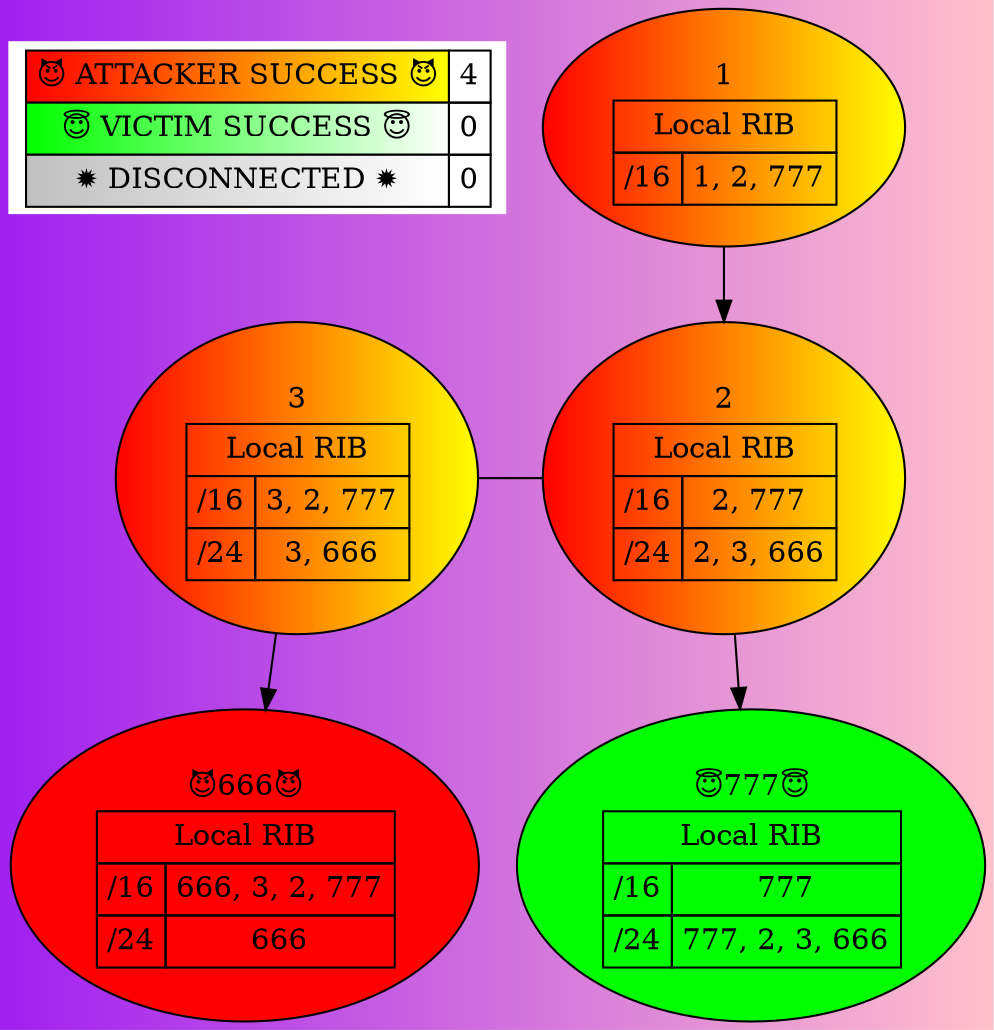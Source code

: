 digraph {
	bgcolor="purple:pink"
	Legend [label=<<TABLE BORDER="0" CELLBORDER="1" CELLSPACING="0" CELLPADDING="4">
                      <TR>
                        <TD BGCOLOR="red:yellow">&#128520; ATTACKER SUCCESS &#128520;</TD>
                        <TD>4</TD>
                      </TR>
                      <TR>
                        <TD BGCOLOR="green:white">&#128519; VICTIM SUCCESS &#128519;</TD>
                        <TD>0</TD>
                      </TR>
                      <TR>
                        <TD BGCOLOR="grey:white">&#10041; DISCONNECTED &#10041;</TD>
                        <TD>0</TD>
                      </TR>
                    </TABLE>> color=black fillcolor=white shape=plaintext style=filled]
	1 [label=<
                    <TABLE BORDER="0" CELLBORDER="1" CELLSPACING="0" CELLPADDING="4">
                      <TR>
                        <TD COLSPAN="3" BORDER="0">1</TD>
                      </TR><TR>
                    <TD COLSPAN="3">Local RIB</TD>
                  </TR><TR>
                        <TD>/16</TD>
                        <TD>1, 2, 777</TD>
                      </TR></TABLE>> color=black fillcolor="red:yellow" style=filled]
	2 [label=<
                    <TABLE BORDER="0" CELLBORDER="1" CELLSPACING="0" CELLPADDING="4">
                      <TR>
                        <TD COLSPAN="3" BORDER="0">2</TD>
                      </TR><TR>
                    <TD COLSPAN="3">Local RIB</TD>
                  </TR><TR>
                        <TD>/16</TD>
                        <TD>2, 777</TD>
                      </TR><TR>
                        <TD>/24</TD>
                        <TD>2, 3, 666</TD>
                      </TR></TABLE>> color=black fillcolor="red:yellow" style=filled]
	3 [label=<
                    <TABLE BORDER="0" CELLBORDER="1" CELLSPACING="0" CELLPADDING="4">
                      <TR>
                        <TD COLSPAN="3" BORDER="0">3</TD>
                      </TR><TR>
                    <TD COLSPAN="3">Local RIB</TD>
                  </TR><TR>
                        <TD>/16</TD>
                        <TD>3, 2, 777</TD>
                      </TR><TR>
                        <TD>/24</TD>
                        <TD>3, 666</TD>
                      </TR></TABLE>> color=black fillcolor="red:yellow" style=filled]
	666 [label=<
                    <TABLE BORDER="0" CELLBORDER="1" CELLSPACING="0" CELLPADDING="4">
                      <TR>
                        <TD COLSPAN="3" BORDER="0">&#128520;666&#128520;</TD>
                      </TR><TR>
                    <TD COLSPAN="3">Local RIB</TD>
                  </TR><TR>
                        <TD>/16</TD>
                        <TD>666, 3, 2, 777</TD>
                      </TR><TR>
                        <TD>/24</TD>
                        <TD>666</TD>
                      </TR></TABLE>> color=black fillcolor=red style=filled]
	777 [label=<
                    <TABLE BORDER="0" CELLBORDER="1" CELLSPACING="0" CELLPADDING="4">
                      <TR>
                        <TD COLSPAN="3" BORDER="0">&#128519;777&#128519;</TD>
                      </TR><TR>
                    <TD COLSPAN="3">Local RIB</TD>
                  </TR><TR>
                        <TD>/16</TD>
                        <TD>777</TD>
                      </TR><TR>
                        <TD>/24</TD>
                        <TD>777, 2, 3, 666</TD>
                      </TR></TABLE>> color=black fillcolor=green style=filled]
	1 -> 2
	2 -> 777
	3 -> 666
	3 -> 2 [dir=none]
	subgraph Propagation_rank_0 {
		rank=same
		666
		777
	}
	subgraph Propagation_rank_1 {
		rank=same
		2
		3
	}
	subgraph Propagation_rank_2 {
		rank=same
		1
	}
}
